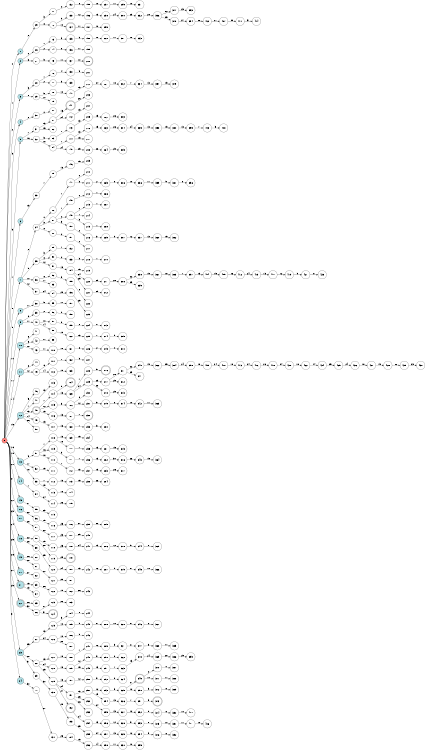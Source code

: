 digraph APTA {
__start0 [label="" shape="none"];

rankdir=LR;
size="8,5";

s0 [style="filled", color="black", fillcolor="#ff817b" shape="circle", label="0"];
s1 [style="filled", color="black", fillcolor="powderblue" shape="circle", label="1"];
s2 [style="filled", color="black", fillcolor="powderblue" shape="circle", label="2"];
s3 [style="filled", color="black", fillcolor="powderblue" shape="circle", label="3"];
s4 [style="filled", color="black", fillcolor="powderblue" shape="circle", label="4"];
s5 [style="filled", color="black", fillcolor="powderblue" shape="circle", label="5"];
s6 [style="filled", color="black", fillcolor="powderblue" shape="circle", label="6"];
s7 [style="filled", color="black", fillcolor="powderblue" shape="circle", label="7"];
s8 [style="filled", color="black", fillcolor="powderblue" shape="circle", label="8"];
s9 [style="filled", color="black", fillcolor="powderblue" shape="circle", label="9"];
s10 [style="filled", color="black", fillcolor="powderblue" shape="circle", label="10"];
s11 [style="filled", color="black", fillcolor="powderblue" shape="circle", label="11"];
s12 [style="filled", color="black", fillcolor="powderblue" shape="circle", label="12"];
s13 [style="filled", color="black", fillcolor="powderblue" shape="circle", label="13"];
s14 [style="filled", color="black", fillcolor="powderblue" shape="circle", label="14"];
s15 [style="filled", color="black", fillcolor="powderblue" shape="circle", label="15"];
s16 [style="filled", color="black", fillcolor="powderblue" shape="circle", label="16"];
s17 [style="filled", color="black", fillcolor="powderblue" shape="circle", label="17"];
s18 [style="filled", color="black", fillcolor="powderblue" shape="circle", label="18"];
s19 [style="filled", color="black", fillcolor="powderblue" shape="circle", label="19"];
s20 [style="filled", color="black", fillcolor="powderblue" shape="circle", label="20"];
s21 [style="rounded,filled", color="black", fillcolor="powderblue" shape="doublecircle", label="21"];
s22 [style="rounded,filled", color="black", fillcolor="powderblue" shape="doublecircle", label="22"];
s23 [style="filled", color="black", fillcolor="powderblue" shape="circle", label="23"];
s24 [style="filled", color="black", fillcolor="powderblue" shape="circle", label="24"];
s25 [style="filled", color="black", fillcolor="white" shape="circle", label="25"];
s26 [style="filled", color="black", fillcolor="white" shape="circle", label="26"];
s27 [style="filled", color="black", fillcolor="white" shape="circle", label="27"];
s28 [style="filled", color="black", fillcolor="white" shape="circle", label="28"];
s29 [style="filled", color="black", fillcolor="white" shape="circle", label="29"];
s30 [style="filled", color="black", fillcolor="white" shape="circle", label="30"];
s31 [style="filled", color="black", fillcolor="white" shape="circle", label="31"];
s32 [style="filled", color="black", fillcolor="white" shape="circle", label="32"];
s33 [style="filled", color="black", fillcolor="white" shape="circle", label="33"];
s34 [style="filled", color="black", fillcolor="white" shape="circle", label="34"];
s35 [style="filled", color="black", fillcolor="white" shape="circle", label="35"];
s36 [style="filled", color="black", fillcolor="white" shape="circle", label="36"];
s37 [style="filled", color="black", fillcolor="white" shape="circle", label="37"];
s38 [style="filled", color="black", fillcolor="white" shape="circle", label="38"];
s39 [style="filled", color="black", fillcolor="white" shape="circle", label="39"];
s40 [style="filled", color="black", fillcolor="white" shape="circle", label="40"];
s41 [style="filled", color="black", fillcolor="white" shape="circle", label="41"];
s42 [style="filled", color="black", fillcolor="white" shape="circle", label="42"];
s43 [style="filled", color="black", fillcolor="white" shape="circle", label="43"];
s44 [style="filled", color="black", fillcolor="white" shape="circle", label="44"];
s45 [style="filled", color="black", fillcolor="white" shape="circle", label="45"];
s46 [style="filled", color="black", fillcolor="white" shape="circle", label="46"];
s47 [style="filled", color="black", fillcolor="white" shape="circle", label="47"];
s48 [style="rounded,filled", color="black", fillcolor="white" shape="doublecircle", label="48"];
s49 [style="filled", color="black", fillcolor="white" shape="circle", label="49"];
s50 [style="filled", color="black", fillcolor="white" shape="circle", label="50"];
s51 [style="filled", color="black", fillcolor="white" shape="circle", label="51"];
s52 [style="filled", color="black", fillcolor="white" shape="circle", label="52"];
s53 [style="filled", color="black", fillcolor="white" shape="circle", label="53"];
s54 [style="filled", color="black", fillcolor="white" shape="circle", label="54"];
s55 [style="filled", color="black", fillcolor="white" shape="circle", label="55"];
s56 [style="filled", color="black", fillcolor="white" shape="circle", label="56"];
s57 [style="filled", color="black", fillcolor="white" shape="circle", label="57"];
s58 [style="filled", color="black", fillcolor="white" shape="circle", label="58"];
s59 [style="filled", color="black", fillcolor="white" shape="circle", label="59"];
s60 [style="filled", color="black", fillcolor="white" shape="circle", label="60"];
s61 [style="filled", color="black", fillcolor="white" shape="circle", label="61"];
s62 [style="filled", color="black", fillcolor="white" shape="circle", label="62"];
s63 [style="filled", color="black", fillcolor="white" shape="circle", label="63"];
s64 [style="filled", color="black", fillcolor="white" shape="circle", label="64"];
s65 [style="filled", color="black", fillcolor="white" shape="circle", label="65"];
s66 [style="filled", color="black", fillcolor="white" shape="circle", label="66"];
s67 [style="filled", color="black", fillcolor="white" shape="circle", label="67"];
s68 [style="filled", color="black", fillcolor="white" shape="circle", label="68"];
s69 [style="filled", color="black", fillcolor="white" shape="circle", label="69"];
s70 [style="filled", color="black", fillcolor="white" shape="circle", label="70"];
s71 [style="filled", color="black", fillcolor="white" shape="circle", label="71"];
s72 [style="filled", color="black", fillcolor="white" shape="circle", label="72"];
s73 [style="filled", color="black", fillcolor="white" shape="circle", label="73"];
s74 [style="filled", color="black", fillcolor="white" shape="circle", label="74"];
s75 [style="filled", color="black", fillcolor="white" shape="circle", label="75"];
s76 [style="filled", color="black", fillcolor="white" shape="circle", label="76"];
s77 [style="filled", color="black", fillcolor="white" shape="circle", label="77"];
s78 [style="filled", color="black", fillcolor="white" shape="circle", label="78"];
s79 [style="filled", color="black", fillcolor="white" shape="circle", label="79"];
s80 [style="filled", color="black", fillcolor="white" shape="circle", label="80"];
s81 [style="filled", color="black", fillcolor="white" shape="circle", label="81"];
s82 [style="filled", color="black", fillcolor="white" shape="circle", label="82"];
s83 [style="filled", color="black", fillcolor="white" shape="circle", label="83"];
s84 [style="filled", color="black", fillcolor="white" shape="circle", label="84"];
s85 [style="filled", color="black", fillcolor="white" shape="circle", label="85"];
s86 [style="filled", color="black", fillcolor="white" shape="circle", label="86"];
s87 [style="filled", color="black", fillcolor="white" shape="circle", label="87"];
s88 [style="filled", color="black", fillcolor="white" shape="circle", label="88"];
s89 [style="filled", color="black", fillcolor="white" shape="circle", label="89"];
s90 [style="filled", color="black", fillcolor="white" shape="circle", label="90"];
s91 [style="filled", color="black", fillcolor="white" shape="circle", label="91"];
s92 [style="filled", color="black", fillcolor="white" shape="circle", label="92"];
s93 [style="filled", color="black", fillcolor="white" shape="circle", label="93"];
s94 [style="filled", color="black", fillcolor="white" shape="circle", label="94"];
s95 [style="filled", color="black", fillcolor="white" shape="circle", label="95"];
s96 [style="filled", color="black", fillcolor="white" shape="circle", label="96"];
s97 [style="filled", color="black", fillcolor="white" shape="circle", label="97"];
s98 [style="filled", color="black", fillcolor="white" shape="circle", label="98"];
s99 [style="filled", color="black", fillcolor="white" shape="circle", label="99"];
s100 [style="filled", color="black", fillcolor="white" shape="circle", label="100"];
s101 [style="filled", color="black", fillcolor="white" shape="circle", label="101"];
s102 [style="filled", color="black", fillcolor="white" shape="circle", label="102"];
s103 [style="filled", color="black", fillcolor="white" shape="circle", label="103"];
s104 [style="filled", color="black", fillcolor="white" shape="circle", label="104"];
s105 [style="filled", color="black", fillcolor="white" shape="circle", label="105"];
s106 [style="filled", color="black", fillcolor="white" shape="circle", label="106"];
s107 [style="filled", color="black", fillcolor="white" shape="circle", label="107"];
s108 [style="filled", color="black", fillcolor="white" shape="circle", label="108"];
s109 [style="filled", color="black", fillcolor="white" shape="circle", label="109"];
s110 [style="filled", color="black", fillcolor="white" shape="circle", label="110"];
s111 [style="filled", color="black", fillcolor="white" shape="circle", label="111"];
s112 [style="filled", color="black", fillcolor="white" shape="circle", label="112"];
s113 [style="filled", color="black", fillcolor="white" shape="circle", label="113"];
s114 [style="filled", color="black", fillcolor="white" shape="circle", label="114"];
s115 [style="filled", color="black", fillcolor="white" shape="circle", label="115"];
s116 [style="filled", color="black", fillcolor="white" shape="circle", label="116"];
s117 [style="filled", color="black", fillcolor="white" shape="circle", label="117"];
s118 [style="filled", color="black", fillcolor="white" shape="circle", label="118"];
s119 [style="filled", color="black", fillcolor="white" shape="circle", label="119"];
s120 [style="filled", color="black", fillcolor="white" shape="circle", label="120"];
s121 [style="filled", color="black", fillcolor="white" shape="circle", label="121"];
s122 [style="filled", color="black", fillcolor="white" shape="circle", label="122"];
s123 [style="filled", color="black", fillcolor="white" shape="circle", label="123"];
s124 [style="rounded,filled", color="black", fillcolor="white" shape="doublecircle", label="124"];
s125 [style="filled", color="black", fillcolor="white" shape="circle", label="125"];
s126 [style="filled", color="black", fillcolor="white" shape="circle", label="126"];
s127 [style="filled", color="black", fillcolor="white" shape="circle", label="127"];
s128 [style="filled", color="black", fillcolor="white" shape="circle", label="128"];
s129 [style="filled", color="black", fillcolor="white" shape="circle", label="129"];
s130 [style="filled", color="black", fillcolor="white" shape="circle", label="130"];
s131 [style="filled", color="black", fillcolor="white" shape="circle", label="131"];
s132 [style="filled", color="black", fillcolor="white" shape="circle", label="132"];
s133 [style="filled", color="black", fillcolor="white" shape="circle", label="133"];
s134 [style="rounded,filled", color="black", fillcolor="white" shape="doublecircle", label="134"];
s135 [style="filled", color="black", fillcolor="white" shape="circle", label="135"];
s136 [style="filled", color="black", fillcolor="white" shape="circle", label="136"];
s137 [style="filled", color="black", fillcolor="white" shape="circle", label="137"];
s138 [style="filled", color="black", fillcolor="white" shape="circle", label="138"];
s139 [style="filled", color="black", fillcolor="white" shape="circle", label="139"];
s140 [style="filled", color="black", fillcolor="white" shape="circle", label="140"];
s141 [style="rounded,filled", color="black", fillcolor="white" shape="doublecircle", label="141"];
s142 [style="filled", color="black", fillcolor="white" shape="circle", label="142"];
s143 [style="filled", color="black", fillcolor="white" shape="circle", label="143"];
s144 [style="filled", color="black", fillcolor="white" shape="circle", label="144"];
s145 [style="filled", color="black", fillcolor="white" shape="circle", label="145"];
s146 [style="filled", color="black", fillcolor="white" shape="circle", label="146"];
s147 [style="filled", color="black", fillcolor="white" shape="circle", label="147"];
s148 [style="filled", color="black", fillcolor="white" shape="circle", label="148"];
s149 [style="filled", color="black", fillcolor="white" shape="circle", label="149"];
s150 [style="filled", color="black", fillcolor="white" shape="circle", label="150"];
s151 [style="filled", color="black", fillcolor="white" shape="circle", label="151"];
s152 [style="filled", color="black", fillcolor="white" shape="circle", label="152"];
s153 [style="filled", color="black", fillcolor="white" shape="circle", label="153"];
s154 [style="filled", color="black", fillcolor="white" shape="circle", label="154"];
s155 [style="filled", color="black", fillcolor="white" shape="circle", label="155"];
s156 [style="filled", color="black", fillcolor="white" shape="circle", label="156"];
s157 [style="filled", color="black", fillcolor="white" shape="circle", label="157"];
s158 [style="filled", color="black", fillcolor="white" shape="circle", label="158"];
s159 [style="filled", color="black", fillcolor="white" shape="circle", label="159"];
s160 [style="filled", color="black", fillcolor="white" shape="circle", label="160"];
s161 [style="filled", color="black", fillcolor="white" shape="circle", label="161"];
s162 [style="filled", color="black", fillcolor="white" shape="circle", label="162"];
s163 [style="filled", color="black", fillcolor="white" shape="circle", label="163"];
s164 [style="rounded,filled", color="black", fillcolor="white" shape="doublecircle", label="164"];
s165 [style="filled", color="black", fillcolor="white" shape="circle", label="165"];
s166 [style="filled", color="black", fillcolor="white" shape="circle", label="166"];
s167 [style="filled", color="black", fillcolor="white" shape="circle", label="167"];
s168 [style="filled", color="black", fillcolor="white" shape="circle", label="168"];
s169 [style="filled", color="black", fillcolor="white" shape="circle", label="169"];
s170 [style="filled", color="black", fillcolor="white" shape="circle", label="170"];
s171 [style="filled", color="black", fillcolor="white" shape="circle", label="171"];
s172 [style="filled", color="black", fillcolor="white" shape="circle", label="172"];
s173 [style="filled", color="black", fillcolor="white" shape="circle", label="173"];
s174 [style="filled", color="black", fillcolor="white" shape="circle", label="174"];
s175 [style="filled", color="black", fillcolor="white" shape="circle", label="175"];
s176 [style="filled", color="black", fillcolor="white" shape="circle", label="176"];
s177 [style="filled", color="black", fillcolor="white" shape="circle", label="177"];
s178 [style="filled", color="black", fillcolor="white" shape="circle", label="178"];
s179 [style="rounded,filled", color="black", fillcolor="white" shape="doublecircle", label="179"];
s180 [style="filled", color="black", fillcolor="white" shape="circle", label="180"];
s181 [style="filled", color="black", fillcolor="white" shape="circle", label="181"];
s182 [style="filled", color="black", fillcolor="white" shape="circle", label="182"];
s183 [style="filled", color="black", fillcolor="white" shape="circle", label="183"];
s184 [style="filled", color="black", fillcolor="white" shape="circle", label="184"];
s185 [style="filled", color="black", fillcolor="white" shape="circle", label="185"];
s186 [style="filled", color="black", fillcolor="white" shape="circle", label="186"];
s187 [style="filled", color="black", fillcolor="white" shape="circle", label="187"];
s188 [style="filled", color="black", fillcolor="white" shape="circle", label="188"];
s189 [style="filled", color="black", fillcolor="white" shape="circle", label="189"];
s190 [style="filled", color="black", fillcolor="white" shape="circle", label="190"];
s191 [style="filled", color="black", fillcolor="white" shape="circle", label="191"];
s192 [style="rounded,filled", color="black", fillcolor="white" shape="doublecircle", label="192"];
s193 [style="filled", color="black", fillcolor="white" shape="circle", label="193"];
s194 [style="filled", color="black", fillcolor="white" shape="circle", label="194"];
s195 [style="filled", color="black", fillcolor="white" shape="circle", label="195"];
s196 [style="filled", color="black", fillcolor="white" shape="circle", label="196"];
s197 [style="filled", color="black", fillcolor="white" shape="circle", label="197"];
s198 [style="filled", color="black", fillcolor="white" shape="circle", label="198"];
s199 [style="filled", color="black", fillcolor="white" shape="circle", label="199"];
s200 [style="rounded,filled", color="black", fillcolor="white" shape="doublecircle", label="200"];
s201 [style="filled", color="black", fillcolor="white" shape="circle", label="201"];
s202 [style="filled", color="black", fillcolor="white" shape="circle", label="202"];
s203 [style="filled", color="black", fillcolor="white" shape="circle", label="203"];
s204 [style="filled", color="black", fillcolor="white" shape="circle", label="204"];
s205 [style="filled", color="black", fillcolor="white" shape="circle", label="205"];
s206 [style="filled", color="black", fillcolor="white" shape="circle", label="206"];
s207 [style="filled", color="black", fillcolor="white" shape="circle", label="207"];
s208 [style="filled", color="black", fillcolor="white" shape="circle", label="208"];
s209 [style="filled", color="black", fillcolor="white" shape="circle", label="209"];
s210 [style="filled", color="black", fillcolor="white" shape="circle", label="210"];
s211 [style="filled", color="black", fillcolor="white" shape="circle", label="211"];
s212 [style="filled", color="black", fillcolor="white" shape="circle", label="212"];
s213 [style="filled", color="black", fillcolor="white" shape="circle", label="213"];
s214 [style="filled", color="black", fillcolor="white" shape="circle", label="214"];
s215 [style="filled", color="black", fillcolor="white" shape="circle", label="215"];
s216 [style="filled", color="black", fillcolor="white" shape="circle", label="216"];
s217 [style="filled", color="black", fillcolor="white" shape="circle", label="217"];
s218 [style="filled", color="black", fillcolor="white" shape="circle", label="218"];
s219 [style="filled", color="black", fillcolor="white" shape="circle", label="219"];
s220 [style="filled", color="black", fillcolor="white" shape="circle", label="220"];
s221 [style="filled", color="black", fillcolor="white" shape="circle", label="221"];
s222 [style="filled", color="black", fillcolor="white" shape="circle", label="222"];
s223 [style="filled", color="black", fillcolor="white" shape="circle", label="223"];
s224 [style="filled", color="black", fillcolor="white" shape="circle", label="224"];
s225 [style="filled", color="black", fillcolor="white" shape="circle", label="225"];
s226 [style="filled", color="black", fillcolor="white" shape="circle", label="226"];
s227 [style="filled", color="black", fillcolor="white" shape="circle", label="227"];
s228 [style="filled", color="black", fillcolor="white" shape="circle", label="228"];
s229 [style="filled", color="black", fillcolor="white" shape="circle", label="229"];
s230 [style="filled", color="black", fillcolor="white" shape="circle", label="230"];
s231 [style="filled", color="black", fillcolor="white" shape="circle", label="231"];
s232 [style="rounded,filled", color="black", fillcolor="white" shape="doublecircle", label="232"];
s233 [style="filled", color="black", fillcolor="white" shape="circle", label="233"];
s234 [style="filled", color="black", fillcolor="white" shape="circle", label="234"];
s235 [style="filled", color="black", fillcolor="white" shape="circle", label="235"];
s236 [style="filled", color="black", fillcolor="white" shape="circle", label="236"];
s237 [style="filled", color="black", fillcolor="white" shape="circle", label="237"];
s238 [style="filled", color="black", fillcolor="white" shape="circle", label="238"];
s239 [style="filled", color="black", fillcolor="white" shape="circle", label="239"];
s240 [style="filled", color="black", fillcolor="white" shape="circle", label="240"];
s241 [style="filled", color="black", fillcolor="white" shape="circle", label="241"];
s242 [style="filled", color="black", fillcolor="white" shape="circle", label="242"];
s243 [style="filled", color="black", fillcolor="white" shape="circle", label="243"];
s244 [style="filled", color="black", fillcolor="white" shape="circle", label="244"];
s245 [style="filled", color="black", fillcolor="white" shape="circle", label="245"];
s246 [style="filled", color="black", fillcolor="white" shape="circle", label="246"];
s247 [style="filled", color="black", fillcolor="white" shape="circle", label="247"];
s248 [style="filled", color="black", fillcolor="white" shape="circle", label="248"];
s249 [style="filled", color="black", fillcolor="white" shape="circle", label="249"];
s250 [style="filled", color="black", fillcolor="white" shape="circle", label="250"];
s251 [style="filled", color="black", fillcolor="white" shape="circle", label="251"];
s252 [style="filled", color="black", fillcolor="white" shape="circle", label="252"];
s253 [style="filled", color="black", fillcolor="white" shape="circle", label="253"];
s254 [style="filled", color="black", fillcolor="white" shape="circle", label="254"];
s255 [style="filled", color="black", fillcolor="white" shape="circle", label="255"];
s256 [style="filled", color="black", fillcolor="white" shape="circle", label="256"];
s257 [style="filled", color="black", fillcolor="white" shape="circle", label="257"];
s258 [style="filled", color="black", fillcolor="white" shape="circle", label="258"];
s259 [style="filled", color="black", fillcolor="white" shape="circle", label="259"];
s260 [style="filled", color="black", fillcolor="white" shape="circle", label="260"];
s261 [style="filled", color="black", fillcolor="white" shape="circle", label="261"];
s262 [style="filled", color="black", fillcolor="white" shape="circle", label="262"];
s263 [style="filled", color="black", fillcolor="white" shape="circle", label="263"];
s264 [style="filled", color="black", fillcolor="white" shape="circle", label="264"];
s265 [style="filled", color="black", fillcolor="white" shape="circle", label="265"];
s266 [style="filled", color="black", fillcolor="white" shape="circle", label="266"];
s267 [style="filled", color="black", fillcolor="white" shape="circle", label="267"];
s268 [style="filled", color="black", fillcolor="white" shape="circle", label="268"];
s269 [style="filled", color="black", fillcolor="white" shape="circle", label="269"];
s270 [style="filled", color="black", fillcolor="white" shape="circle", label="270"];
s271 [style="filled", color="black", fillcolor="white" shape="circle", label="271"];
s272 [style="filled", color="black", fillcolor="white" shape="circle", label="272"];
s273 [style="filled", color="black", fillcolor="white" shape="circle", label="273"];
s274 [style="filled", color="black", fillcolor="white" shape="circle", label="274"];
s275 [style="filled", color="black", fillcolor="white" shape="circle", label="275"];
s276 [style="rounded,filled", color="black", fillcolor="white" shape="doublecircle", label="276"];
s277 [style="filled", color="black", fillcolor="white" shape="circle", label="277"];
s278 [style="filled", color="black", fillcolor="white" shape="circle", label="278"];
s279 [style="filled", color="black", fillcolor="white" shape="circle", label="279"];
s280 [style="filled", color="black", fillcolor="white" shape="circle", label="280"];
s281 [style="filled", color="black", fillcolor="white" shape="circle", label="281"];
s282 [style="filled", color="black", fillcolor="white" shape="circle", label="282"];
s283 [style="filled", color="black", fillcolor="white" shape="circle", label="283"];
s284 [style="filled", color="black", fillcolor="white" shape="circle", label="284"];
s285 [style="filled", color="black", fillcolor="white" shape="circle", label="285"];
s286 [style="filled", color="black", fillcolor="white" shape="circle", label="286"];
s287 [style="filled", color="black", fillcolor="white" shape="circle", label="287"];
s288 [style="filled", color="black", fillcolor="white" shape="circle", label="288"];
s289 [style="filled", color="black", fillcolor="white" shape="circle", label="289"];
s290 [style="filled", color="black", fillcolor="white" shape="circle", label="290"];
s291 [style="filled", color="black", fillcolor="white" shape="circle", label="291"];
s292 [style="filled", color="black", fillcolor="white" shape="circle", label="292"];
s293 [style="filled", color="black", fillcolor="white" shape="circle", label="293"];
s294 [style="filled", color="black", fillcolor="white" shape="circle", label="294"];
s295 [style="filled", color="black", fillcolor="white" shape="circle", label="295"];
s296 [style="filled", color="black", fillcolor="white" shape="circle", label="296"];
s297 [style="filled", color="black", fillcolor="white" shape="circle", label="297"];
s298 [style="filled", color="black", fillcolor="white" shape="circle", label="298"];
s299 [style="filled", color="black", fillcolor="white" shape="circle", label="299"];
s300 [style="filled", color="black", fillcolor="white" shape="circle", label="300"];
s301 [style="filled", color="black", fillcolor="white" shape="circle", label="301"];
s302 [style="filled", color="black", fillcolor="white" shape="circle", label="302"];
s303 [style="filled", color="black", fillcolor="white" shape="circle", label="303"];
s304 [style="filled", color="black", fillcolor="white" shape="circle", label="304"];
s305 [style="filled", color="black", fillcolor="white" shape="circle", label="305"];
s306 [style="filled", color="black", fillcolor="white" shape="circle", label="306"];
s307 [style="filled", color="black", fillcolor="white" shape="circle", label="307"];
s308 [style="filled", color="black", fillcolor="white" shape="circle", label="308"];
s309 [style="filled", color="black", fillcolor="white" shape="circle", label="309"];
s310 [style="filled", color="black", fillcolor="white" shape="circle", label="310"];
s311 [style="filled", color="black", fillcolor="white" shape="circle", label="311"];
s312 [style="filled", color="black", fillcolor="white" shape="circle", label="312"];
s313 [style="filled", color="black", fillcolor="white" shape="circle", label="313"];
s314 [style="filled", color="black", fillcolor="white" shape="circle", label="314"];
s315 [style="filled", color="black", fillcolor="white" shape="circle", label="315"];
s316 [style="filled", color="black", fillcolor="white" shape="circle", label="316"];
s317 [style="filled", color="black", fillcolor="white" shape="circle", label="317"];
s318 [style="filled", color="black", fillcolor="white" shape="circle", label="318"];
s319 [style="filled", color="black", fillcolor="white" shape="circle", label="319"];
s320 [style="filled", color="black", fillcolor="white" shape="circle", label="320"];
s321 [style="filled", color="black", fillcolor="white" shape="circle", label="321"];
s322 [style="filled", color="black", fillcolor="white" shape="circle", label="322"];
s323 [style="filled", color="black", fillcolor="white" shape="circle", label="323"];
s324 [style="filled", color="black", fillcolor="white" shape="circle", label="324"];
s325 [style="filled", color="black", fillcolor="white" shape="circle", label="325"];
s326 [style="filled", color="black", fillcolor="white" shape="circle", label="326"];
s327 [style="filled", color="black", fillcolor="white" shape="circle", label="327"];
s328 [style="filled", color="black", fillcolor="white" shape="circle", label="328"];
s329 [style="filled", color="black", fillcolor="white" shape="circle", label="329"];
s330 [style="filled", color="black", fillcolor="white" shape="circle", label="330"];
s331 [style="filled", color="black", fillcolor="white" shape="circle", label="331"];
s332 [style="filled", color="black", fillcolor="white" shape="circle", label="332"];
s333 [style="filled", color="black", fillcolor="white" shape="circle", label="333"];
s334 [style="filled", color="black", fillcolor="white" shape="circle", label="334"];
s335 [style="filled", color="black", fillcolor="white" shape="circle", label="335"];
s336 [style="filled", color="black", fillcolor="white" shape="circle", label="336"];
s337 [style="filled", color="black", fillcolor="white" shape="circle", label="337"];
s338 [style="filled", color="black", fillcolor="white" shape="circle", label="338"];
s339 [style="filled", color="black", fillcolor="white" shape="circle", label="339"];
s340 [style="filled", color="black", fillcolor="white" shape="circle", label="340"];
s341 [style="filled", color="black", fillcolor="white" shape="circle", label="341"];
s342 [style="filled", color="black", fillcolor="white" shape="circle", label="342"];
s343 [style="filled", color="black", fillcolor="white" shape="circle", label="343"];
s344 [style="filled", color="black", fillcolor="white" shape="circle", label="344"];
s345 [style="filled", color="black", fillcolor="white" shape="circle", label="345"];
s346 [style="filled", color="black", fillcolor="white" shape="circle", label="346"];
s347 [style="filled", color="black", fillcolor="white" shape="circle", label="347"];
s348 [style="filled", color="black", fillcolor="white" shape="circle", label="348"];
s349 [style="rounded,filled", color="black", fillcolor="white" shape="doublecircle", label="349"];
s350 [style="filled", color="black", fillcolor="white" shape="circle", label="350"];
s351 [style="filled", color="black", fillcolor="white" shape="circle", label="351"];
s352 [style="filled", color="black", fillcolor="white" shape="circle", label="352"];
s353 [style="filled", color="black", fillcolor="white" shape="circle", label="353"];
s354 [style="filled", color="black", fillcolor="white" shape="circle", label="354"];
s355 [style="filled", color="black", fillcolor="white" shape="circle", label="355"];
s356 [style="filled", color="black", fillcolor="white" shape="circle", label="356"];
s357 [style="filled", color="black", fillcolor="white" shape="circle", label="357"];
s358 [style="filled", color="black", fillcolor="white" shape="circle", label="358"];
s359 [style="filled", color="black", fillcolor="white" shape="circle", label="359"];
s360 [style="filled", color="black", fillcolor="white" shape="circle", label="360"];
s361 [style="filled", color="black", fillcolor="white" shape="circle", label="361"];
s362 [style="filled", color="black", fillcolor="white" shape="circle", label="362"];
s363 [style="filled", color="black", fillcolor="white" shape="circle", label="363"];
s364 [style="filled", color="black", fillcolor="white" shape="circle", label="364"];
s365 [style="filled", color="black", fillcolor="white" shape="circle", label="365"];
s366 [style="filled", color="black", fillcolor="white" shape="circle", label="366"];
s367 [style="filled", color="black", fillcolor="white" shape="circle", label="367"];
s368 [style="filled", color="black", fillcolor="white" shape="circle", label="368"];
s369 [style="filled", color="black", fillcolor="white" shape="circle", label="369"];
s370 [style="filled", color="black", fillcolor="white" shape="circle", label="370"];
s371 [style="filled", color="black", fillcolor="white" shape="circle", label="371"];
s372 [style="filled", color="black", fillcolor="white" shape="circle", label="372"];
s373 [style="rounded,filled", color="black", fillcolor="white" shape="doublecircle", label="373"];
s374 [style="filled", color="black", fillcolor="white" shape="circle", label="374"];
s375 [style="filled", color="black", fillcolor="white" shape="circle", label="375"];
s376 [style="filled", color="black", fillcolor="white" shape="circle", label="376"];
s377 [style="filled", color="black", fillcolor="white" shape="circle", label="377"];
s378 [style="filled", color="black", fillcolor="white" shape="circle", label="378"];
s379 [style="filled", color="black", fillcolor="white" shape="circle", label="379"];
s380 [style="filled", color="black", fillcolor="white" shape="circle", label="380"];
s381 [style="filled", color="black", fillcolor="white" shape="circle", label="381"];
s382 [style="filled", color="black", fillcolor="white" shape="circle", label="382"];
s383 [style="filled", color="black", fillcolor="white" shape="circle", label="383"];
s384 [style="filled", color="black", fillcolor="white" shape="circle", label="384"];
s385 [style="filled", color="black", fillcolor="white" shape="circle", label="385"];
s386 [style="filled", color="black", fillcolor="white" shape="circle", label="386"];
s387 [style="filled", color="black", fillcolor="white" shape="circle", label="387"];
s388 [style="filled", color="black", fillcolor="white" shape="circle", label="388"];
s389 [style="filled", color="black", fillcolor="white" shape="circle", label="389"];
s390 [style="filled", color="black", fillcolor="white" shape="circle", label="390"];
s391 [style="filled", color="black", fillcolor="white" shape="circle", label="391"];
s392 [style="filled", color="black", fillcolor="white" shape="circle", label="392"];
s393 [style="filled", color="black", fillcolor="white" shape="circle", label="393"];
s394 [style="filled", color="black", fillcolor="white" shape="circle", label="394"];
s395 [style="filled", color="black", fillcolor="white" shape="circle", label="395"];
s396 [style="filled", color="black", fillcolor="white" shape="circle", label="396"];
s397 [style="filled", color="black", fillcolor="white" shape="circle", label="397"];
s398 [style="filled", color="black", fillcolor="white" shape="circle", label="398"];
s399 [style="filled", color="black", fillcolor="white" shape="circle", label="399"];
s400 [style="filled", color="black", fillcolor="white" shape="circle", label="400"];
s401 [style="filled", color="black", fillcolor="white" shape="circle", label="401"];
s402 [style="filled", color="black", fillcolor="white" shape="circle", label="402"];
s403 [style="filled", color="black", fillcolor="white" shape="circle", label="403"];
s404 [style="filled", color="black", fillcolor="white" shape="circle", label="404"];
s405 [style="filled", color="black", fillcolor="white" shape="circle", label="405"];
s406 [style="filled", color="black", fillcolor="white" shape="circle", label="406"];
s407 [style="filled", color="black", fillcolor="white" shape="circle", label="407"];
s408 [style="filled", color="black", fillcolor="white" shape="circle", label="408"];
s409 [style="filled", color="black", fillcolor="white" shape="circle", label="409"];
s410 [style="filled", color="black", fillcolor="white" shape="circle", label="410"];
s411 [style="filled", color="black", fillcolor="white" shape="circle", label="411"];
s412 [style="filled", color="black", fillcolor="white" shape="circle", label="412"];
s413 [style="filled", color="black", fillcolor="white" shape="circle", label="413"];
s414 [style="filled", color="black", fillcolor="white" shape="circle", label="414"];
s415 [style="filled", color="black", fillcolor="white" shape="circle", label="415"];
s416 [style="filled", color="black", fillcolor="white" shape="circle", label="416"];
s417 [style="filled", color="black", fillcolor="white" shape="circle", label="417"];
s418 [style="filled", color="black", fillcolor="white" shape="circle", label="418"];
s419 [style="filled", color="black", fillcolor="white" shape="circle", label="419"];
s420 [style="filled", color="black", fillcolor="white" shape="circle", label="420"];
s421 [style="filled", color="black", fillcolor="white" shape="circle", label="421"];
s422 [style="filled", color="black", fillcolor="white" shape="circle", label="422"];
s423 [style="filled", color="black", fillcolor="white" shape="circle", label="423"];
s424 [style="filled", color="black", fillcolor="white" shape="circle", label="424"];
s425 [style="filled", color="black", fillcolor="white" shape="circle", label="425"];
s426 [style="filled", color="black", fillcolor="white" shape="circle", label="426"];
s427 [style="filled", color="black", fillcolor="white" shape="circle", label="427"];
s428 [style="filled", color="black", fillcolor="white" shape="circle", label="428"];
s429 [style="filled", color="black", fillcolor="white" shape="circle", label="429"];
s430 [style="filled", color="black", fillcolor="white" shape="circle", label="430"];
s0 -> s1 [label="0"];
s0 -> s2 [label="1"];
s0 -> s3 [label="2"];
s0 -> s4 [label="3"];
s0 -> s5 [label="5"];
s0 -> s6 [label="7"];
s0 -> s7 [label="8"];
s0 -> s8 [label="9"];
s0 -> s9 [label="10"];
s0 -> s10 [label="11"];
s0 -> s11 [label="14"];
s0 -> s12 [label="15"];
s0 -> s13 [label="16"];
s0 -> s14 [label="18"];
s0 -> s15 [label="20"];
s0 -> s16 [label="21"];
s0 -> s17 [label="22"];
s0 -> s18 [label="23"];
s0 -> s19 [label="24"];
s0 -> s20 [label="25"];
s0 -> s21 [label="26"];
s0 -> s22 [label="27"];
s0 -> s23 [label="29"];
s0 -> s24 [label="31"];
s1 -> s25 [label="2"];
s2 -> s26 [label="0"];
s2 -> s27 [label="3"];
s3 -> s28 [label="3"];
s3 -> s29 [label="8"];
s4 -> s30 [label="2"];
s5 -> s31 [label="7"];
s5 -> s32 [label="16"];
s6 -> s33 [label="13"];
s7 -> s34 [label="2"];
s7 -> s35 [label="9"];
s7 -> s36 [label="10"];
s7 -> s37 [label="12"];
s8 -> s38 [label="11"];
s9 -> s39 [label="8"];
s9 -> s40 [label="11"];
s10 -> s41 [label="6"];
s10 -> s42 [label="9"];
s10 -> s43 [label="10"];
s11 -> s44 [label="8"];
s11 -> s45 [label="12"];
s12 -> s46 [label="5"];
s12 -> s47 [label="7"];
s12 -> s48 [label="13"];
s12 -> s49 [label="14"];
s12 -> s50 [label="26"];
s13 -> s51 [label="5"];
s13 -> s52 [label="17"];
s13 -> s53 [label="18"];
s14 -> s54 [label="7"];
s15 -> s55 [label="21"];
s16 -> s56 [label="22"];
s17 -> s57 [label="28"];
s18 -> s58 [label="22"];
s18 -> s59 [label="28"];
s19 -> s60 [label="26"];
s19 -> s61 [label="28"];
s20 -> s62 [label="27"];
s21 -> s63 [label="15"];
s21 -> s64 [label="19"];
s22 -> s65 [label="26"];
s22 -> s66 [label="30"];
s23 -> s67 [label="25"];
s23 -> s68 [label="28"];
s23 -> s69 [label="31"];
s24 -> s70 [label="30"];
s25 -> s71 [label="3"];
s25 -> s72 [label="8"];
s26 -> s73 [label="1"];
s26 -> s74 [label="2"];
s27 -> s75 [label="9"];
s28 -> s76 [label="1"];
s28 -> s77 [label="2"];
s29 -> s78 [label="9"];
s29 -> s79 [label="10"];
s30 -> s80 [label="0"];
s31 -> s81 [label="13"];
s31 -> s82 [label="15"];
s32 -> s83 [label="5"];
s32 -> s84 [label="18"];
s33 -> s85 [label="7"];
s34 -> s86 [label="0"];
s34 -> s87 [label="3"];
s34 -> s88 [label="8"];
s35 -> s89 [label="3"];
s35 -> s90 [label="8"];
s35 -> s91 [label="12"];
s36 -> s92 [label="8"];
s36 -> s93 [label="11"];
s37 -> s94 [label="24"];
s38 -> s95 [label="9"];
s39 -> s96 [label="2"];
s40 -> s97 [label="10"];
s40 -> s98 [label="14"];
s42 -> s99 [label="11"];
s43 -> s100 [label="11"];
s45 -> s101 [label="6"];
s45 -> s102 [label="14"];
s47 -> s103 [label="13"];
s48 -> s104 [label="7"];
s48 -> s105 [label="12"];
s48 -> s106 [label="15"];
s49 -> s107 [label="15"];
s51 -> s108 [label="7"];
s51 -> s109 [label="16"];
s51 -> s110 [label="18"];
s52 -> s111 [label="19"];
s53 -> s112 [label="7"];
s53 -> s113 [label="19"];
s54 -> s114 [label="24"];
s55 -> s115 [label="23"];
s56 -> s116 [label="19"];
s57 -> s117 [label="22"];
s58 -> s118 [label="19"];
s58 -> s119 [label="28"];
s59 -> s120 [label="25"];
s61 -> s121 [label="22"];
s63 -> s122 [label="26"];
s66 -> s123 [label="27"];
s66 -> s124 [label="31"];
s67 -> s125 [label="13"];
s67 -> s126 [label="24"];
s68 -> s127 [label="19"];
s68 -> s128 [label="24"];
s68 -> s129 [label="25"];
s69 -> s130 [label="30"];
s70 -> s131 [label="27"];
s71 -> s132 [label="2"];
s72 -> s133 [label="9"];
s72 -> s134 [label="10"];
s73 -> s135 [label="3"];
s74 -> s136 [label="8"];
s75 -> s137 [label="11"];
s76 -> s138 [label="4"];
s77 -> s139 [label="3"];
s78 -> s140 [label="12"];
s81 -> s141 [label="15"];
s81 -> s142 [label="24"];
s83 -> s143 [label="7"];
s84 -> s144 [label="7"];
s84 -> s145 [label="24"];
s85 -> s146 [label="13"];
s86 -> s147 [label="1"];
s87 -> s148 [label="1"];
s87 -> s149 [label="2"];
s87 -> s150 [label="9"];
s88 -> s151 [label="2"];
s89 -> s152 [label="1"];
s90 -> s153 [label="2"];
s91 -> s154 [label="13"];
s92 -> s155 [label="9"];
s94 -> s156 [label="28"];
s95 -> s157 [label="11"];
s96 -> s158 [label="0"];
s97 -> s159 [label="8"];
s98 -> s160 [label="15"];
s100 -> s161 [label="10"];
s101 -> s162 [label="7"];
s102 -> s163 [label="15"];
s104 -> s164 [label="5"];
s104 -> s165 [label="13"];
s105 -> s166 [label="9"];
s106 -> s167 [label="13"];
s107 -> s168 [label="13"];
s108 -> s169 [label="13"];
s108 -> s170 [label="18"];
s109 -> s171 [label="5"];
s110 -> s172 [label="7"];
s112 -> s173 [label="13"];
s113 -> s174 [label="18"];
s114 -> s175 [label="26"];
s116 -> s176 [label="25"];
s117 -> s177 [label="23"];
s118 -> s178 [label="25"];
s119 -> s179 [label="29"];
s120 -> s180 [label="24"];
s121 -> s181 [label="23"];
s122 -> s182 [label="15"];
s123 -> s183 [label="26"];
s125 -> s184 [label="9"];
s125 -> s185 [label="12"];
s126 -> s186 [label="12"];
s126 -> s187 [label="26"];
s127 -> s188 [label="18"];
s128 -> s189 [label="13"];
s129 -> s190 [label="13"];
s129 -> s191 [label="24"];
s129 -> s192 [label="27"];
s130 -> s193 [label="28"];
s131 -> s194 [label="26"];
s132 -> s195 [label="8"];
s133 -> s196 [label="12"];
s134 -> s197 [label="11"];
s135 -> s198 [label="9"];
s136 -> s199 [label="11"];
s137 -> s200 [label="10"];
s138 -> s201 [label="5"];
s140 -> s202 [label="13"];
s141 -> s203 [label="26"];
s142 -> s204 [label="15"];
s143 -> s205 [label="13"];
s144 -> s206 [label="13"];
s144 -> s207 [label="15"];
s145 -> s208 [label="25"];
s146 -> s209 [label="15"];
s147 -> s210 [label="0"];
s147 -> s211 [label="3"];
s148 -> s212 [label="0"];
s149 -> s213 [label="0"];
s149 -> s214 [label="1"];
s149 -> s215 [label="3"];
s150 -> s216 [label="2"];
s151 -> s217 [label="0"];
s153 -> s218 [label="3"];
s154 -> s219 [label="15"];
s154 -> s220 [label="24"];
s154 -> s221 [label="25"];
s155 -> s222 [label="8"];
s156 -> s223 [label="29"];
s159 -> s224 [label="2"];
s160 -> s225 [label="13"];
s161 -> s226 [label="8"];
s162 -> s227 [label="5"];
s165 -> s228 [label="7"];
s165 -> s229 [label="24"];
s166 -> s230 [label="8"];
s166 -> s231 [label="12"];
s167 -> s232 [label="7"];
s168 -> s233 [label="7"];
s169 -> s234 [label="15"];
s170 -> s235 [label="7"];
s171 -> s236 [label="7"];
s172 -> s237 [label="13"];
s173 -> s238 [label="15"];
s176 -> s239 [label="27"];
s177 -> s240 [label="29"];
s178 -> s241 [label="24"];
s180 -> s242 [label="13"];
s182 -> s243 [label="26"];
s184 -> s244 [label="8"];
s185 -> s245 [label="9"];
s186 -> s246 [label="9"];
s188 -> s247 [label="7"];
s189 -> s248 [label="12"];
s189 -> s249 [label="15"];
s190 -> s250 [label="12"];
s191 -> s251 [label="13"];
s191 -> s252 [label="25"];
s191 -> s253 [label="26"];
s192 -> s254 [label="24"];
s193 -> s255 [label="25"];
s194 -> s256 [label="15"];
s195 -> s257 [label="10"];
s196 -> s258 [label="13"];
s197 -> s259 [label="10"];
s198 -> s260 [label="10"];
s202 -> s261 [label="24"];
s205 -> s262 [label="15"];
s206 -> s263 [label="15"];
s208 -> s264 [label="28"];
s211 -> s265 [label="2"];
s212 -> s266 [label="1"];
s213 -> s267 [label="1"];
s215 -> s268 [label="1"];
s216 -> s269 [label="3"];
s218 -> s270 [label="1"];
s220 -> s271 [label="25"];
s221 -> s272 [label="29"];
s224 -> s273 [label="0"];
s225 -> s274 [label="7"];
s226 -> s275 [label="2"];
s228 -> s276 [label="5"];
s229 -> s277 [label="25"];
s229 -> s278 [label="28"];
s231 -> s279 [label="9"];
s233 -> s280 [label="5"];
s235 -> s281 [label="13"];
s236 -> s282 [label="13"];
s237 -> s283 [label="15"];
s238 -> s284 [label="26"];
s239 -> s285 [label="26"];
s241 -> s286 [label="13"];
s242 -> s287 [label="12"];
s245 -> s288 [label="8"];
s247 -> s289 [label="12"];
s248 -> s290 [label="9"];
s249 -> s291 [label="13"];
s250 -> s292 [label="9"];
s251 -> s293 [label="12"];
s251 -> s294 [label="15"];
s252 -> s295 [label="24"];
s254 -> s296 [label="13"];
s255 -> s297 [label="24"];
s256 -> s298 [label="14"];
s257 -> s299 [label="11"];
s258 -> s300 [label="24"];
s260 -> s301 [label="11"];
s261 -> s302 [label="18"];
s262 -> s303 [label="26"];
s263 -> s304 [label="26"];
s264 -> s305 [label="29"];
s265 -> s306 [label="8"];
s269 -> s307 [label="9"];
s271 -> s308 [label="28"];
s274 -> s309 [label="5"];
s275 -> s310 [label="0"];
s277 -> s311 [label="28"];
s277 -> s312 [label="29"];
s278 -> s313 [label="29"];
s279 -> s314 [label="8"];
s281 -> s315 [label="15"];
s282 -> s316 [label="30"];
s283 -> s317 [label="26"];
s286 -> s318 [label="12"];
s287 -> s319 [label="9"];
s288 -> s320 [label="10"];
s289 -> s321 [label="9"];
s290 -> s322 [label="8"];
s291 -> s323 [label="7"];
s292 -> s324 [label="8"];
s293 -> s325 [label="9"];
s294 -> s326 [label="13"];
s295 -> s327 [label="13"];
s296 -> s328 [label="12"];
s297 -> s329 [label="13"];
s298 -> s330 [label="11"];
s299 -> s331 [label="10"];
s300 -> s332 [label="25"];
s301 -> s333 [label="10"];
s302 -> s334 [label="7"];
s304 -> s335 [label="24"];
s306 -> s336 [label="10"];
s307 -> s337 [label="12"];
s308 -> s338 [label="22"];
s308 -> s339 [label="29"];
s311 -> s340 [label="22"];
s311 -> s341 [label="29"];
s314 -> s342 [label="10"];
s316 -> s343 [label="26"];
s318 -> s344 [label="9"];
s319 -> s345 [label="8"];
s320 -> s346 [label="8"];
s321 -> s347 [label="8"];
s323 -> s348 [label="13"];
s325 -> s349 [label="8"];
s325 -> s350 [label="12"];
s326 -> s351 [label="7"];
s327 -> s352 [label="12"];
s328 -> s353 [label="9"];
s329 -> s354 [label="12"];
s330 -> s355 [label="10"];
s332 -> s356 [label="28"];
s334 -> s357 [label="13"];
s335 -> s358 [label="13"];
s336 -> s359 [label="11"];
s337 -> s360 [label="13"];
s338 -> s361 [label="19"];
s340 -> s362 [label="19"];
s342 -> s363 [label="11"];
s343 -> s364 [label="15"];
s344 -> s365 [label="8"];
s345 -> s366 [label="10"];
s346 -> s367 [label="2"];
s347 -> s368 [label="9"];
s348 -> s369 [label="24"];
s349 -> s370 [label="2"];
s349 -> s371 [label="10"];
s350 -> s372 [label="9"];
s351 -> s373 [label="5"];
s352 -> s374 [label="9"];
s353 -> s375 [label="8"];
s354 -> s376 [label="9"];
s356 -> s377 [label="22"];
s356 -> s378 [label="25"];
s357 -> s379 [label="15"];
s358 -> s380 [label="15"];
s359 -> s381 [label="9"];
s360 -> s382 [label="15"];
s361 -> s383 [label="18"];
s362 -> s384 [label="25"];
s368 -> s385 [label="11"];
s369 -> s386 [label="28"];
s370 -> s387 [label="0"];
s371 -> s388 [label="11"];
s372 -> s389 [label="8"];
s374 -> s390 [label="8"];
s375 -> s391 [label="10"];
s376 -> s392 [label="8"];
s377 -> s393 [label="23"];
s378 -> s394 [label="27"];
s380 -> s395 [label="13"];
s381 -> s396 [label="8"];
s383 -> s397 [label="7"];
s384 -> s398 [label="24"];
s386 -> s399 [label="29"];
s390 -> s400 [label="10"];
s391 -> s401 [label="11"];
s394 -> s402 [label="26"];
s395 -> s403 [label="7"];
s397 -> s404 [label="13"];
s398 -> s405 [label="18"];
s401 -> s406 [label="10"];
s402 -> s407 [label="27"];
s403 -> s408 [label="5"];
s404 -> s409 [label="15"];
s405 -> s410 [label="24"];
s407 -> s411 [label="30"];
s409 -> s412 [label="26"];
s410 -> s413 [label="18"];
s411 -> s414 [label="31"];
s412 -> s415 [label="24"];
s413 -> s416 [label="24"];
s415 -> s417 [label="13"];
s416 -> s418 [label="26"];
s417 -> s419 [label="12"];
s418 -> s420 [label="24"];
s419 -> s421 [label="9"];
s420 -> s422 [label="18"];
s421 -> s423 [label="8"];
s422 -> s424 [label="24"];
s424 -> s425 [label="25"];
s425 -> s426 [label="24"];
s426 -> s427 [label="18"];
s427 -> s428 [label="19"];
s428 -> s429 [label="22"];
s429 -> s430 [label="23"];

}